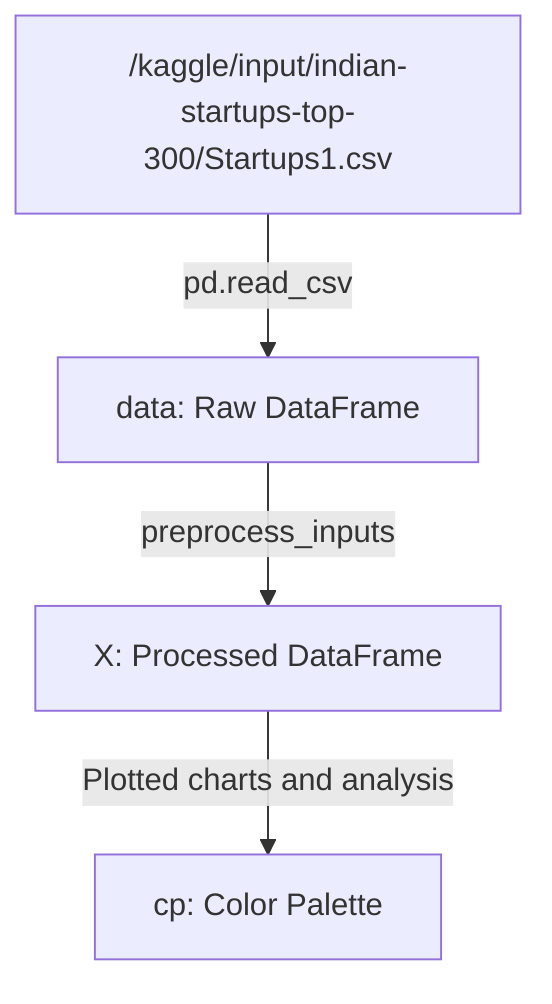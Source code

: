 %% This Mermaid diagram represents the data flow and processing in a Jupyter Notebook for a data science project.
flowchart TD
    %% Node for data source
    A["/kaggle/input/indian-startups-top-300/Startups1.csv"] 
    %% Node for loading data into a raw DataFrame
    B["data: Raw DataFrame"]
    %% Node for processed DataFrame
    C["X: Processed DataFrame"]
    %% Node for color palette used in plotting
    D["cp: Color Palette"]
    
    %% Data flow connections
    A -->|"pd.read_csv"| B
    B -->|"preprocess_inputs"| C
    C -->|"Plotted charts and analysis"| D